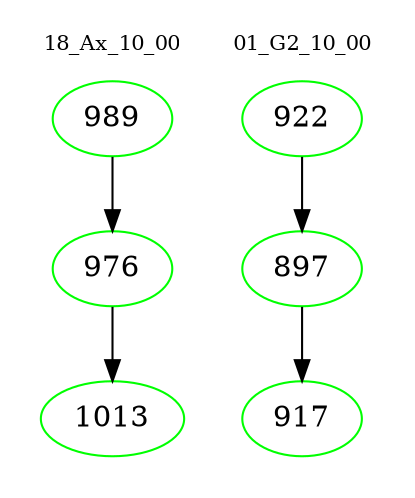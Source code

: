 digraph{
subgraph cluster_0 {
color = white
label = "18_Ax_10_00";
fontsize=10;
T0_989 [label="989", color="green"]
T0_989 -> T0_976 [color="black"]
T0_976 [label="976", color="green"]
T0_976 -> T0_1013 [color="black"]
T0_1013 [label="1013", color="green"]
}
subgraph cluster_1 {
color = white
label = "01_G2_10_00";
fontsize=10;
T1_922 [label="922", color="green"]
T1_922 -> T1_897 [color="black"]
T1_897 [label="897", color="green"]
T1_897 -> T1_917 [color="black"]
T1_917 [label="917", color="green"]
}
}
